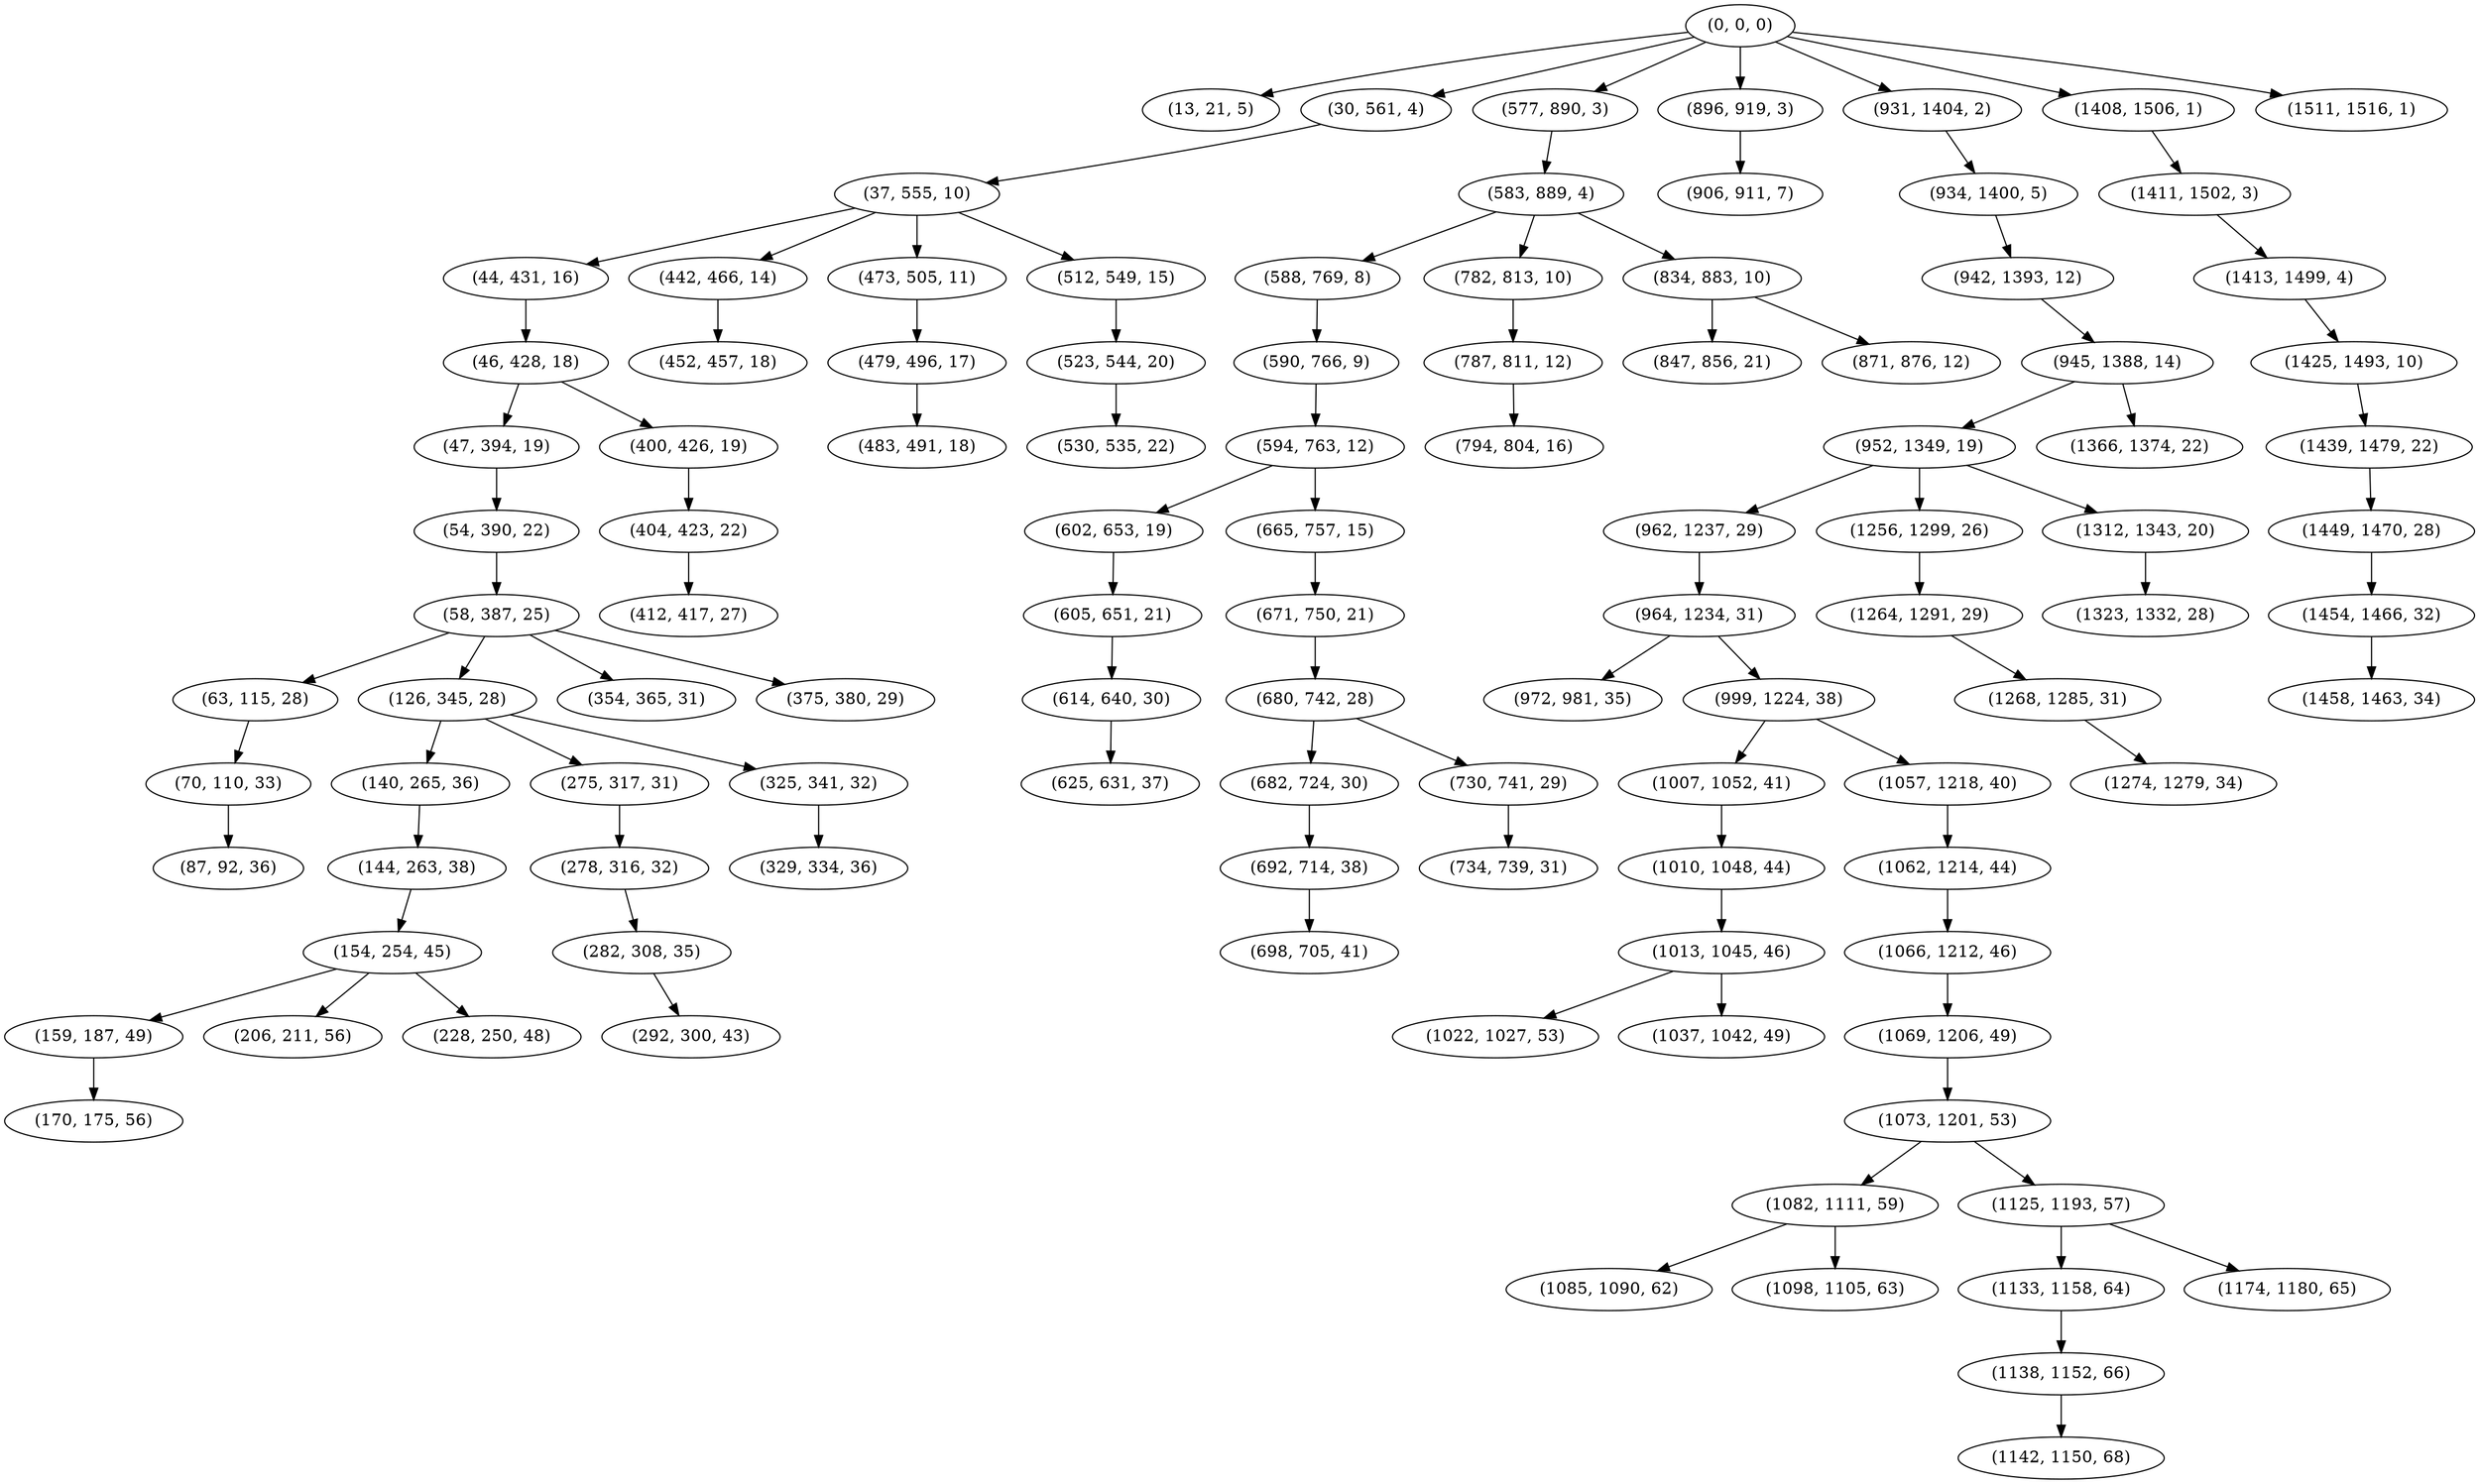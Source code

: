 digraph tree {
    "(0, 0, 0)";
    "(13, 21, 5)";
    "(30, 561, 4)";
    "(37, 555, 10)";
    "(44, 431, 16)";
    "(46, 428, 18)";
    "(47, 394, 19)";
    "(54, 390, 22)";
    "(58, 387, 25)";
    "(63, 115, 28)";
    "(70, 110, 33)";
    "(87, 92, 36)";
    "(126, 345, 28)";
    "(140, 265, 36)";
    "(144, 263, 38)";
    "(154, 254, 45)";
    "(159, 187, 49)";
    "(170, 175, 56)";
    "(206, 211, 56)";
    "(228, 250, 48)";
    "(275, 317, 31)";
    "(278, 316, 32)";
    "(282, 308, 35)";
    "(292, 300, 43)";
    "(325, 341, 32)";
    "(329, 334, 36)";
    "(354, 365, 31)";
    "(375, 380, 29)";
    "(400, 426, 19)";
    "(404, 423, 22)";
    "(412, 417, 27)";
    "(442, 466, 14)";
    "(452, 457, 18)";
    "(473, 505, 11)";
    "(479, 496, 17)";
    "(483, 491, 18)";
    "(512, 549, 15)";
    "(523, 544, 20)";
    "(530, 535, 22)";
    "(577, 890, 3)";
    "(583, 889, 4)";
    "(588, 769, 8)";
    "(590, 766, 9)";
    "(594, 763, 12)";
    "(602, 653, 19)";
    "(605, 651, 21)";
    "(614, 640, 30)";
    "(625, 631, 37)";
    "(665, 757, 15)";
    "(671, 750, 21)";
    "(680, 742, 28)";
    "(682, 724, 30)";
    "(692, 714, 38)";
    "(698, 705, 41)";
    "(730, 741, 29)";
    "(734, 739, 31)";
    "(782, 813, 10)";
    "(787, 811, 12)";
    "(794, 804, 16)";
    "(834, 883, 10)";
    "(847, 856, 21)";
    "(871, 876, 12)";
    "(896, 919, 3)";
    "(906, 911, 7)";
    "(931, 1404, 2)";
    "(934, 1400, 5)";
    "(942, 1393, 12)";
    "(945, 1388, 14)";
    "(952, 1349, 19)";
    "(962, 1237, 29)";
    "(964, 1234, 31)";
    "(972, 981, 35)";
    "(999, 1224, 38)";
    "(1007, 1052, 41)";
    "(1010, 1048, 44)";
    "(1013, 1045, 46)";
    "(1022, 1027, 53)";
    "(1037, 1042, 49)";
    "(1057, 1218, 40)";
    "(1062, 1214, 44)";
    "(1066, 1212, 46)";
    "(1069, 1206, 49)";
    "(1073, 1201, 53)";
    "(1082, 1111, 59)";
    "(1085, 1090, 62)";
    "(1098, 1105, 63)";
    "(1125, 1193, 57)";
    "(1133, 1158, 64)";
    "(1138, 1152, 66)";
    "(1142, 1150, 68)";
    "(1174, 1180, 65)";
    "(1256, 1299, 26)";
    "(1264, 1291, 29)";
    "(1268, 1285, 31)";
    "(1274, 1279, 34)";
    "(1312, 1343, 20)";
    "(1323, 1332, 28)";
    "(1366, 1374, 22)";
    "(1408, 1506, 1)";
    "(1411, 1502, 3)";
    "(1413, 1499, 4)";
    "(1425, 1493, 10)";
    "(1439, 1479, 22)";
    "(1449, 1470, 28)";
    "(1454, 1466, 32)";
    "(1458, 1463, 34)";
    "(1511, 1516, 1)";
    "(0, 0, 0)" -> "(13, 21, 5)";
    "(0, 0, 0)" -> "(30, 561, 4)";
    "(0, 0, 0)" -> "(577, 890, 3)";
    "(0, 0, 0)" -> "(896, 919, 3)";
    "(0, 0, 0)" -> "(931, 1404, 2)";
    "(0, 0, 0)" -> "(1408, 1506, 1)";
    "(0, 0, 0)" -> "(1511, 1516, 1)";
    "(30, 561, 4)" -> "(37, 555, 10)";
    "(37, 555, 10)" -> "(44, 431, 16)";
    "(37, 555, 10)" -> "(442, 466, 14)";
    "(37, 555, 10)" -> "(473, 505, 11)";
    "(37, 555, 10)" -> "(512, 549, 15)";
    "(44, 431, 16)" -> "(46, 428, 18)";
    "(46, 428, 18)" -> "(47, 394, 19)";
    "(46, 428, 18)" -> "(400, 426, 19)";
    "(47, 394, 19)" -> "(54, 390, 22)";
    "(54, 390, 22)" -> "(58, 387, 25)";
    "(58, 387, 25)" -> "(63, 115, 28)";
    "(58, 387, 25)" -> "(126, 345, 28)";
    "(58, 387, 25)" -> "(354, 365, 31)";
    "(58, 387, 25)" -> "(375, 380, 29)";
    "(63, 115, 28)" -> "(70, 110, 33)";
    "(70, 110, 33)" -> "(87, 92, 36)";
    "(126, 345, 28)" -> "(140, 265, 36)";
    "(126, 345, 28)" -> "(275, 317, 31)";
    "(126, 345, 28)" -> "(325, 341, 32)";
    "(140, 265, 36)" -> "(144, 263, 38)";
    "(144, 263, 38)" -> "(154, 254, 45)";
    "(154, 254, 45)" -> "(159, 187, 49)";
    "(154, 254, 45)" -> "(206, 211, 56)";
    "(154, 254, 45)" -> "(228, 250, 48)";
    "(159, 187, 49)" -> "(170, 175, 56)";
    "(275, 317, 31)" -> "(278, 316, 32)";
    "(278, 316, 32)" -> "(282, 308, 35)";
    "(282, 308, 35)" -> "(292, 300, 43)";
    "(325, 341, 32)" -> "(329, 334, 36)";
    "(400, 426, 19)" -> "(404, 423, 22)";
    "(404, 423, 22)" -> "(412, 417, 27)";
    "(442, 466, 14)" -> "(452, 457, 18)";
    "(473, 505, 11)" -> "(479, 496, 17)";
    "(479, 496, 17)" -> "(483, 491, 18)";
    "(512, 549, 15)" -> "(523, 544, 20)";
    "(523, 544, 20)" -> "(530, 535, 22)";
    "(577, 890, 3)" -> "(583, 889, 4)";
    "(583, 889, 4)" -> "(588, 769, 8)";
    "(583, 889, 4)" -> "(782, 813, 10)";
    "(583, 889, 4)" -> "(834, 883, 10)";
    "(588, 769, 8)" -> "(590, 766, 9)";
    "(590, 766, 9)" -> "(594, 763, 12)";
    "(594, 763, 12)" -> "(602, 653, 19)";
    "(594, 763, 12)" -> "(665, 757, 15)";
    "(602, 653, 19)" -> "(605, 651, 21)";
    "(605, 651, 21)" -> "(614, 640, 30)";
    "(614, 640, 30)" -> "(625, 631, 37)";
    "(665, 757, 15)" -> "(671, 750, 21)";
    "(671, 750, 21)" -> "(680, 742, 28)";
    "(680, 742, 28)" -> "(682, 724, 30)";
    "(680, 742, 28)" -> "(730, 741, 29)";
    "(682, 724, 30)" -> "(692, 714, 38)";
    "(692, 714, 38)" -> "(698, 705, 41)";
    "(730, 741, 29)" -> "(734, 739, 31)";
    "(782, 813, 10)" -> "(787, 811, 12)";
    "(787, 811, 12)" -> "(794, 804, 16)";
    "(834, 883, 10)" -> "(847, 856, 21)";
    "(834, 883, 10)" -> "(871, 876, 12)";
    "(896, 919, 3)" -> "(906, 911, 7)";
    "(931, 1404, 2)" -> "(934, 1400, 5)";
    "(934, 1400, 5)" -> "(942, 1393, 12)";
    "(942, 1393, 12)" -> "(945, 1388, 14)";
    "(945, 1388, 14)" -> "(952, 1349, 19)";
    "(945, 1388, 14)" -> "(1366, 1374, 22)";
    "(952, 1349, 19)" -> "(962, 1237, 29)";
    "(952, 1349, 19)" -> "(1256, 1299, 26)";
    "(952, 1349, 19)" -> "(1312, 1343, 20)";
    "(962, 1237, 29)" -> "(964, 1234, 31)";
    "(964, 1234, 31)" -> "(972, 981, 35)";
    "(964, 1234, 31)" -> "(999, 1224, 38)";
    "(999, 1224, 38)" -> "(1007, 1052, 41)";
    "(999, 1224, 38)" -> "(1057, 1218, 40)";
    "(1007, 1052, 41)" -> "(1010, 1048, 44)";
    "(1010, 1048, 44)" -> "(1013, 1045, 46)";
    "(1013, 1045, 46)" -> "(1022, 1027, 53)";
    "(1013, 1045, 46)" -> "(1037, 1042, 49)";
    "(1057, 1218, 40)" -> "(1062, 1214, 44)";
    "(1062, 1214, 44)" -> "(1066, 1212, 46)";
    "(1066, 1212, 46)" -> "(1069, 1206, 49)";
    "(1069, 1206, 49)" -> "(1073, 1201, 53)";
    "(1073, 1201, 53)" -> "(1082, 1111, 59)";
    "(1073, 1201, 53)" -> "(1125, 1193, 57)";
    "(1082, 1111, 59)" -> "(1085, 1090, 62)";
    "(1082, 1111, 59)" -> "(1098, 1105, 63)";
    "(1125, 1193, 57)" -> "(1133, 1158, 64)";
    "(1125, 1193, 57)" -> "(1174, 1180, 65)";
    "(1133, 1158, 64)" -> "(1138, 1152, 66)";
    "(1138, 1152, 66)" -> "(1142, 1150, 68)";
    "(1256, 1299, 26)" -> "(1264, 1291, 29)";
    "(1264, 1291, 29)" -> "(1268, 1285, 31)";
    "(1268, 1285, 31)" -> "(1274, 1279, 34)";
    "(1312, 1343, 20)" -> "(1323, 1332, 28)";
    "(1408, 1506, 1)" -> "(1411, 1502, 3)";
    "(1411, 1502, 3)" -> "(1413, 1499, 4)";
    "(1413, 1499, 4)" -> "(1425, 1493, 10)";
    "(1425, 1493, 10)" -> "(1439, 1479, 22)";
    "(1439, 1479, 22)" -> "(1449, 1470, 28)";
    "(1449, 1470, 28)" -> "(1454, 1466, 32)";
    "(1454, 1466, 32)" -> "(1458, 1463, 34)";
}
